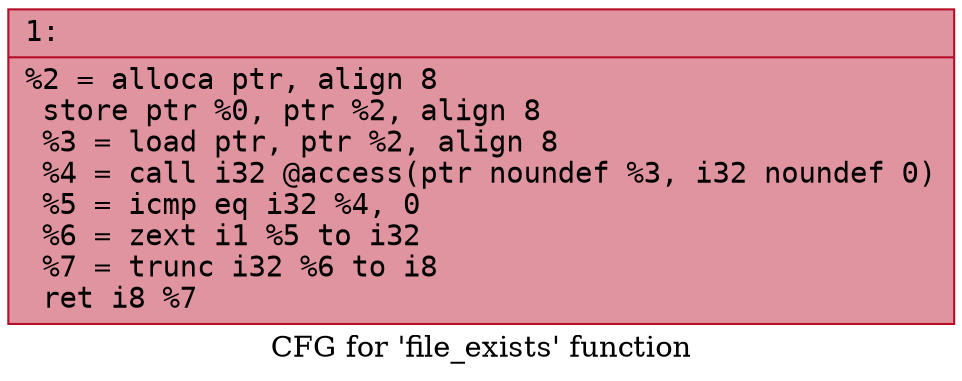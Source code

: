 digraph "CFG for 'file_exists' function" {
	label="CFG for 'file_exists' function";

	Node0x600001976580 [shape=record,color="#b70d28ff", style=filled, fillcolor="#b70d2870" fontname="Courier",label="{1:\l|  %2 = alloca ptr, align 8\l  store ptr %0, ptr %2, align 8\l  %3 = load ptr, ptr %2, align 8\l  %4 = call i32 @access(ptr noundef %3, i32 noundef 0)\l  %5 = icmp eq i32 %4, 0\l  %6 = zext i1 %5 to i32\l  %7 = trunc i32 %6 to i8\l  ret i8 %7\l}"];
}
